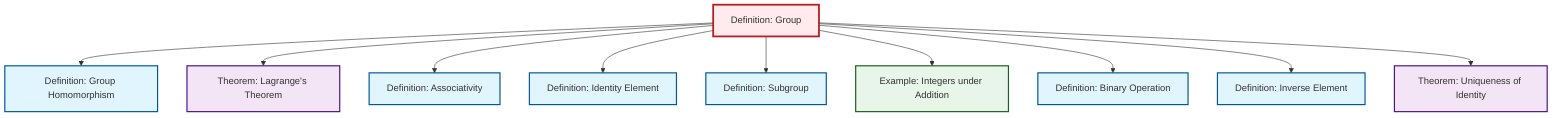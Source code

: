 graph TD
    classDef definition fill:#e1f5fe,stroke:#01579b,stroke-width:2px
    classDef theorem fill:#f3e5f5,stroke:#4a148c,stroke-width:2px
    classDef axiom fill:#fff3e0,stroke:#e65100,stroke-width:2px
    classDef example fill:#e8f5e9,stroke:#1b5e20,stroke-width:2px
    classDef current fill:#ffebee,stroke:#b71c1c,stroke-width:3px
    def-inverse-element["Definition: Inverse Element"]:::definition
    def-group-example["Definition: Group"]:::definition
    thm-lagrange["Theorem: Lagrange's Theorem"]:::theorem
    def-associativity["Definition: Associativity"]:::definition
    def-homomorphism["Definition: Group Homomorphism"]:::definition
    ex-integers-addition["Example: Integers under Addition"]:::example
    thm-unique-identity["Theorem: Uniqueness of Identity"]:::theorem
    def-binary-operation["Definition: Binary Operation"]:::definition
    def-identity-element["Definition: Identity Element"]:::definition
    def-subgroup["Definition: Subgroup"]:::definition
    def-group-example --> def-homomorphism
    def-group-example --> thm-lagrange
    def-group-example --> def-associativity
    def-group-example --> def-identity-element
    def-group-example --> def-subgroup
    def-group-example --> ex-integers-addition
    def-group-example --> def-binary-operation
    def-group-example --> def-inverse-element
    def-group-example --> thm-unique-identity
    class def-group-example current